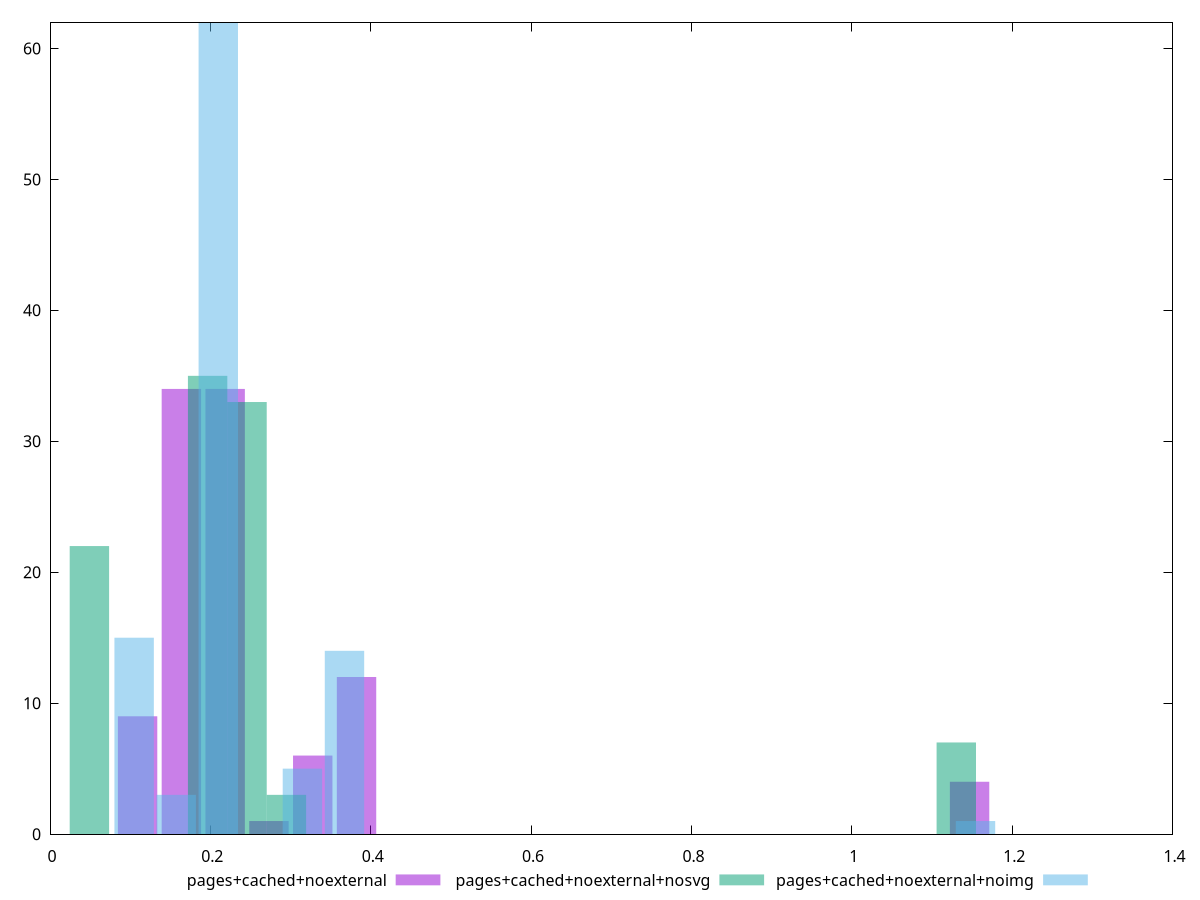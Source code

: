 $_pagesCachedNoexternal <<EOF
1.1469234486850495 4
0.21846160927334277 34
0.16384620695500707 34
0.32769241391001414 6
0.10923080463667138 9
0.38230781622834986 12
0.27307701159167846 1
EOF
$_pagesCachedNoexternalNosvg <<EOF
0.04914532927753836 22
0.19658131711015345 35
0.24572664638769182 33
0.29487197566523016 3
1.1303425733833823 7
EOF
$_pagesCachedNoexternalNoimg <<EOF
0.3672788455252072 14
0.10493681300720205 15
0.2098736260144041 62
0.31481043902160616 5
0.15740521951080308 3
1.1543049430792225 1
EOF
set key outside below
set terminal pngcairo
set output "report_00006_2020-11-02T20-21-41.718Z/cumulative-layout-shift/cumulative-layout-shift_pages+cached+noexternal_pages+cached+noexternal+nosvg_pages+cached+noexternal+noimg+hist.png"
set boxwidth 0.04914532927753836
set style fill transparent solid 0.5 noborder
set yrange [0:62]
plot $_pagesCachedNoexternal title "pages+cached+noexternal" with boxes ,$_pagesCachedNoexternalNosvg title "pages+cached+noexternal+nosvg" with boxes ,$_pagesCachedNoexternalNoimg title "pages+cached+noexternal+noimg" with boxes ,